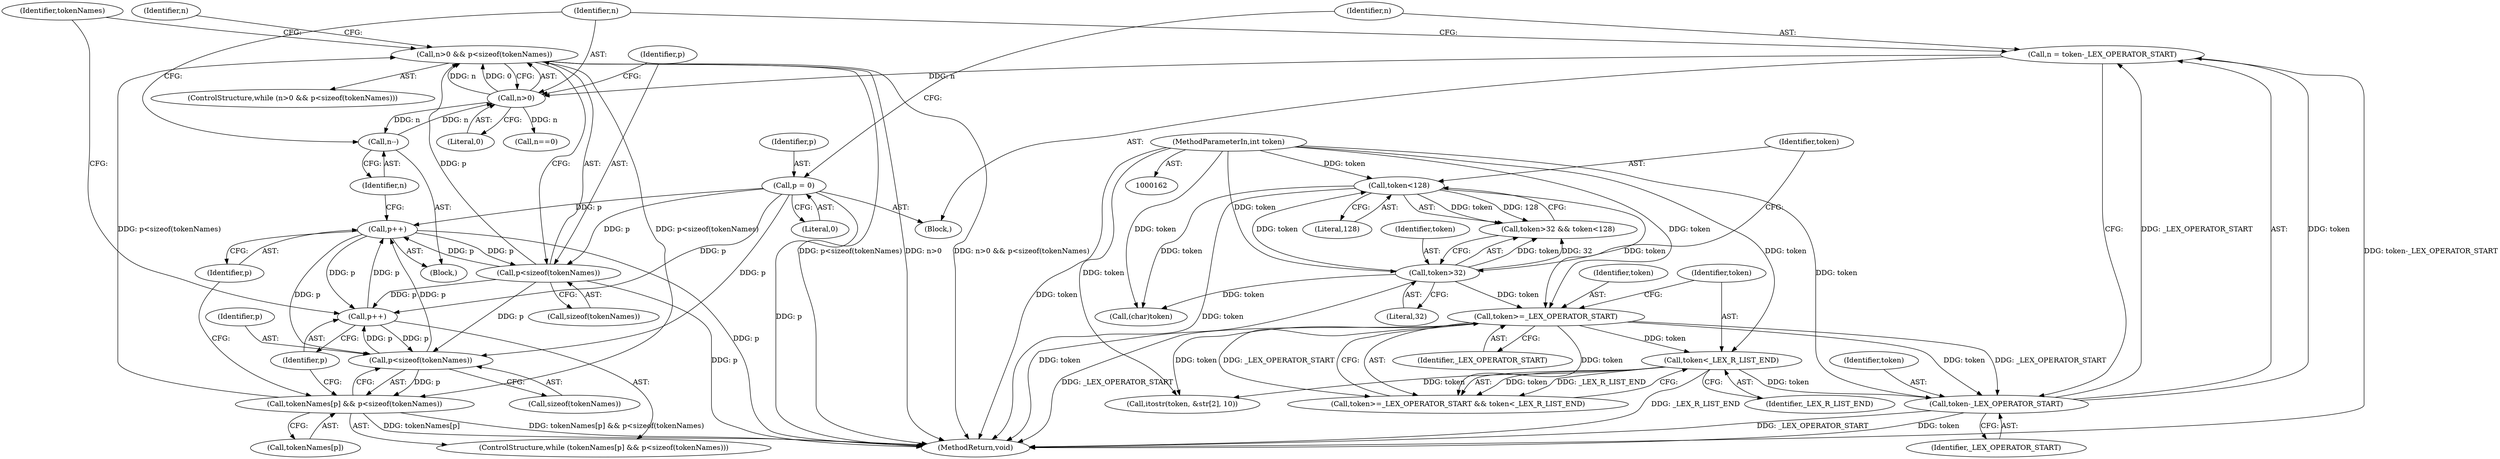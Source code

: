 digraph "0_Espruino_0a7619875bf79877907205f6bee08465b89ff10b_0@API" {
"1000293" [label="(Call,n>0 && p<sizeof(tokenNames))"];
"1000294" [label="(Call,n>0)"];
"1000315" [label="(Call,n--)"];
"1000287" [label="(Call,n = token-_LEX_OPERATOR_START)"];
"1000289" [label="(Call,token-_LEX_OPERATOR_START)"];
"1000274" [label="(Call,token>=_LEX_OPERATOR_START)"];
"1000172" [label="(Call,token<128)"];
"1000169" [label="(Call,token>32)"];
"1000163" [label="(MethodParameterIn,int token)"];
"1000277" [label="(Call,token<_LEX_R_LIST_END)"];
"1000297" [label="(Call,p<sizeof(tokenNames))"];
"1000283" [label="(Call,p = 0)"];
"1000313" [label="(Call,p++)"];
"1000311" [label="(Call,p++)"];
"1000307" [label="(Call,p<sizeof(tokenNames))"];
"1000303" [label="(Call,tokenNames[p] && p<sizeof(tokenNames))"];
"1000293" [label="(Call,n>0 && p<sizeof(tokenNames))"];
"1000296" [label="(Literal,0)"];
"1000295" [label="(Identifier,n)"];
"1000305" [label="(Identifier,tokenNames)"];
"1000275" [label="(Identifier,token)"];
"1000289" [label="(Call,token-_LEX_OPERATOR_START)"];
"1000307" [label="(Call,p<sizeof(tokenNames))"];
"1000303" [label="(Call,tokenNames[p] && p<sizeof(tokenNames))"];
"1000298" [label="(Identifier,p)"];
"1000169" [label="(Call,token>32)"];
"1000318" [label="(Call,n==0)"];
"1000309" [label="(Call,sizeof(tokenNames))"];
"1000315" [label="(Call,n--)"];
"1000285" [label="(Literal,0)"];
"1000278" [label="(Identifier,token)"];
"1000276" [label="(Identifier,_LEX_OPERATOR_START)"];
"1000274" [label="(Call,token>=_LEX_OPERATOR_START)"];
"1000280" [label="(Block,)"];
"1000312" [label="(Identifier,p)"];
"1000319" [label="(Identifier,n)"];
"1000174" [label="(Literal,128)"];
"1000308" [label="(Identifier,p)"];
"1000273" [label="(Call,token>=_LEX_OPERATOR_START && token<_LEX_R_LIST_END)"];
"1000311" [label="(Call,p++)"];
"1000171" [label="(Literal,32)"];
"1000292" [label="(ControlStructure,while (n>0 && p<sizeof(tokenNames)))"];
"1000287" [label="(Call,n = token-_LEX_OPERATOR_START)"];
"1000313" [label="(Call,p++)"];
"1000284" [label="(Identifier,p)"];
"1000189" [label="(Call,(char)token)"];
"1000173" [label="(Identifier,token)"];
"1000304" [label="(Call,tokenNames[p])"];
"1000302" [label="(ControlStructure,while (tokenNames[p] && p<sizeof(tokenNames)))"];
"1000299" [label="(Call,sizeof(tokenNames))"];
"1000301" [label="(Block,)"];
"1000277" [label="(Call,token<_LEX_R_LIST_END)"];
"1000337" [label="(Call,itostr(token, &str[2], 10))"];
"1000297" [label="(Call,p<sizeof(tokenNames))"];
"1000170" [label="(Identifier,token)"];
"1000279" [label="(Identifier,_LEX_R_LIST_END)"];
"1000291" [label="(Identifier,_LEX_OPERATOR_START)"];
"1000348" [label="(MethodReturn,void)"];
"1000283" [label="(Call,p = 0)"];
"1000293" [label="(Call,n>0 && p<sizeof(tokenNames))"];
"1000290" [label="(Identifier,token)"];
"1000288" [label="(Identifier,n)"];
"1000294" [label="(Call,n>0)"];
"1000168" [label="(Call,token>32 && token<128)"];
"1000163" [label="(MethodParameterIn,int token)"];
"1000316" [label="(Identifier,n)"];
"1000314" [label="(Identifier,p)"];
"1000172" [label="(Call,token<128)"];
"1000293" -> "1000292"  [label="AST: "];
"1000293" -> "1000294"  [label="CFG: "];
"1000293" -> "1000297"  [label="CFG: "];
"1000294" -> "1000293"  [label="AST: "];
"1000297" -> "1000293"  [label="AST: "];
"1000305" -> "1000293"  [label="CFG: "];
"1000319" -> "1000293"  [label="CFG: "];
"1000293" -> "1000348"  [label="DDG: n>0"];
"1000293" -> "1000348"  [label="DDG: n>0 && p<sizeof(tokenNames)"];
"1000293" -> "1000348"  [label="DDG: p<sizeof(tokenNames)"];
"1000294" -> "1000293"  [label="DDG: n"];
"1000294" -> "1000293"  [label="DDG: 0"];
"1000297" -> "1000293"  [label="DDG: p"];
"1000303" -> "1000293"  [label="DDG: p<sizeof(tokenNames)"];
"1000293" -> "1000303"  [label="DDG: p<sizeof(tokenNames)"];
"1000294" -> "1000296"  [label="CFG: "];
"1000295" -> "1000294"  [label="AST: "];
"1000296" -> "1000294"  [label="AST: "];
"1000298" -> "1000294"  [label="CFG: "];
"1000315" -> "1000294"  [label="DDG: n"];
"1000287" -> "1000294"  [label="DDG: n"];
"1000294" -> "1000315"  [label="DDG: n"];
"1000294" -> "1000318"  [label="DDG: n"];
"1000315" -> "1000301"  [label="AST: "];
"1000315" -> "1000316"  [label="CFG: "];
"1000316" -> "1000315"  [label="AST: "];
"1000295" -> "1000315"  [label="CFG: "];
"1000287" -> "1000280"  [label="AST: "];
"1000287" -> "1000289"  [label="CFG: "];
"1000288" -> "1000287"  [label="AST: "];
"1000289" -> "1000287"  [label="AST: "];
"1000295" -> "1000287"  [label="CFG: "];
"1000287" -> "1000348"  [label="DDG: token-_LEX_OPERATOR_START"];
"1000289" -> "1000287"  [label="DDG: token"];
"1000289" -> "1000287"  [label="DDG: _LEX_OPERATOR_START"];
"1000289" -> "1000291"  [label="CFG: "];
"1000290" -> "1000289"  [label="AST: "];
"1000291" -> "1000289"  [label="AST: "];
"1000289" -> "1000348"  [label="DDG: _LEX_OPERATOR_START"];
"1000289" -> "1000348"  [label="DDG: token"];
"1000274" -> "1000289"  [label="DDG: token"];
"1000274" -> "1000289"  [label="DDG: _LEX_OPERATOR_START"];
"1000277" -> "1000289"  [label="DDG: token"];
"1000163" -> "1000289"  [label="DDG: token"];
"1000274" -> "1000273"  [label="AST: "];
"1000274" -> "1000276"  [label="CFG: "];
"1000275" -> "1000274"  [label="AST: "];
"1000276" -> "1000274"  [label="AST: "];
"1000278" -> "1000274"  [label="CFG: "];
"1000273" -> "1000274"  [label="CFG: "];
"1000274" -> "1000348"  [label="DDG: _LEX_OPERATOR_START"];
"1000274" -> "1000273"  [label="DDG: token"];
"1000274" -> "1000273"  [label="DDG: _LEX_OPERATOR_START"];
"1000172" -> "1000274"  [label="DDG: token"];
"1000169" -> "1000274"  [label="DDG: token"];
"1000163" -> "1000274"  [label="DDG: token"];
"1000274" -> "1000277"  [label="DDG: token"];
"1000274" -> "1000337"  [label="DDG: token"];
"1000172" -> "1000168"  [label="AST: "];
"1000172" -> "1000174"  [label="CFG: "];
"1000173" -> "1000172"  [label="AST: "];
"1000174" -> "1000172"  [label="AST: "];
"1000168" -> "1000172"  [label="CFG: "];
"1000172" -> "1000348"  [label="DDG: token"];
"1000172" -> "1000168"  [label="DDG: token"];
"1000172" -> "1000168"  [label="DDG: 128"];
"1000169" -> "1000172"  [label="DDG: token"];
"1000163" -> "1000172"  [label="DDG: token"];
"1000172" -> "1000189"  [label="DDG: token"];
"1000169" -> "1000168"  [label="AST: "];
"1000169" -> "1000171"  [label="CFG: "];
"1000170" -> "1000169"  [label="AST: "];
"1000171" -> "1000169"  [label="AST: "];
"1000173" -> "1000169"  [label="CFG: "];
"1000168" -> "1000169"  [label="CFG: "];
"1000169" -> "1000348"  [label="DDG: token"];
"1000169" -> "1000168"  [label="DDG: token"];
"1000169" -> "1000168"  [label="DDG: 32"];
"1000163" -> "1000169"  [label="DDG: token"];
"1000169" -> "1000189"  [label="DDG: token"];
"1000163" -> "1000162"  [label="AST: "];
"1000163" -> "1000348"  [label="DDG: token"];
"1000163" -> "1000189"  [label="DDG: token"];
"1000163" -> "1000277"  [label="DDG: token"];
"1000163" -> "1000337"  [label="DDG: token"];
"1000277" -> "1000273"  [label="AST: "];
"1000277" -> "1000279"  [label="CFG: "];
"1000278" -> "1000277"  [label="AST: "];
"1000279" -> "1000277"  [label="AST: "];
"1000273" -> "1000277"  [label="CFG: "];
"1000277" -> "1000348"  [label="DDG: _LEX_R_LIST_END"];
"1000277" -> "1000273"  [label="DDG: token"];
"1000277" -> "1000273"  [label="DDG: _LEX_R_LIST_END"];
"1000277" -> "1000337"  [label="DDG: token"];
"1000297" -> "1000299"  [label="CFG: "];
"1000298" -> "1000297"  [label="AST: "];
"1000299" -> "1000297"  [label="AST: "];
"1000297" -> "1000348"  [label="DDG: p"];
"1000283" -> "1000297"  [label="DDG: p"];
"1000313" -> "1000297"  [label="DDG: p"];
"1000297" -> "1000307"  [label="DDG: p"];
"1000297" -> "1000311"  [label="DDG: p"];
"1000297" -> "1000313"  [label="DDG: p"];
"1000283" -> "1000280"  [label="AST: "];
"1000283" -> "1000285"  [label="CFG: "];
"1000284" -> "1000283"  [label="AST: "];
"1000285" -> "1000283"  [label="AST: "];
"1000288" -> "1000283"  [label="CFG: "];
"1000283" -> "1000348"  [label="DDG: p"];
"1000283" -> "1000307"  [label="DDG: p"];
"1000283" -> "1000311"  [label="DDG: p"];
"1000283" -> "1000313"  [label="DDG: p"];
"1000313" -> "1000301"  [label="AST: "];
"1000313" -> "1000314"  [label="CFG: "];
"1000314" -> "1000313"  [label="AST: "];
"1000316" -> "1000313"  [label="CFG: "];
"1000313" -> "1000348"  [label="DDG: p"];
"1000313" -> "1000307"  [label="DDG: p"];
"1000313" -> "1000311"  [label="DDG: p"];
"1000311" -> "1000313"  [label="DDG: p"];
"1000307" -> "1000313"  [label="DDG: p"];
"1000311" -> "1000302"  [label="AST: "];
"1000311" -> "1000312"  [label="CFG: "];
"1000312" -> "1000311"  [label="AST: "];
"1000305" -> "1000311"  [label="CFG: "];
"1000311" -> "1000307"  [label="DDG: p"];
"1000307" -> "1000311"  [label="DDG: p"];
"1000307" -> "1000303"  [label="AST: "];
"1000307" -> "1000309"  [label="CFG: "];
"1000308" -> "1000307"  [label="AST: "];
"1000309" -> "1000307"  [label="AST: "];
"1000303" -> "1000307"  [label="CFG: "];
"1000307" -> "1000303"  [label="DDG: p"];
"1000303" -> "1000302"  [label="AST: "];
"1000303" -> "1000304"  [label="CFG: "];
"1000304" -> "1000303"  [label="AST: "];
"1000312" -> "1000303"  [label="CFG: "];
"1000314" -> "1000303"  [label="CFG: "];
"1000303" -> "1000348"  [label="DDG: tokenNames[p]"];
"1000303" -> "1000348"  [label="DDG: tokenNames[p] && p<sizeof(tokenNames)"];
}
